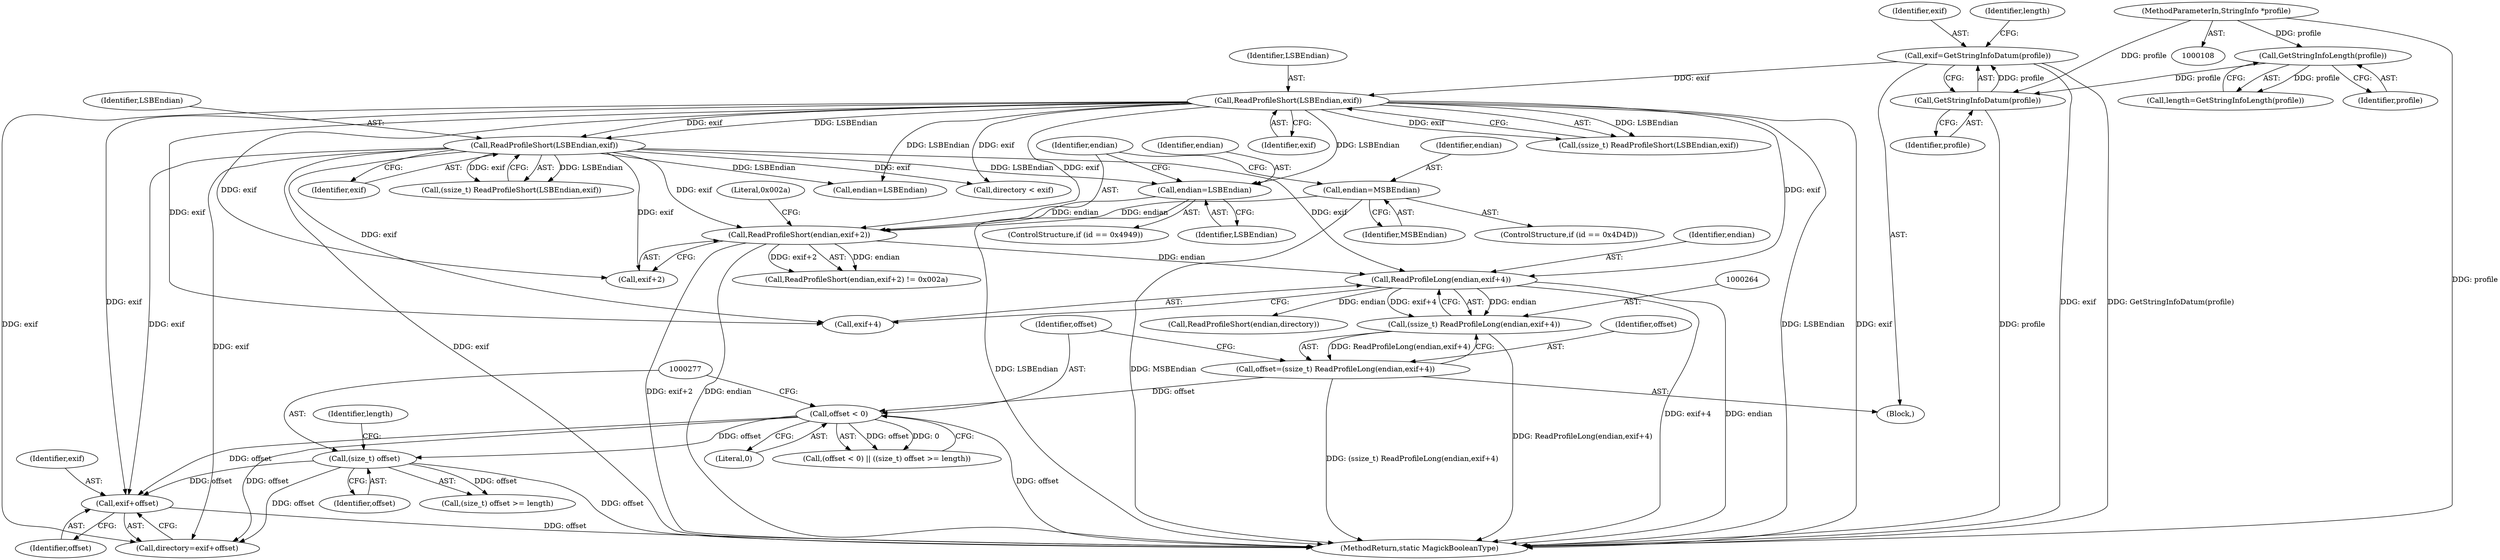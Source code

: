 digraph "0_ImageMagick_6235f1f7a9f7b0f83b197f6cd0073dbb6602d0fb@pointer" {
"1000284" [label="(Call,exif+offset)"];
"1000227" [label="(Call,ReadProfileShort(LSBEndian,exif))"];
"1000145" [label="(Call,ReadProfileShort(LSBEndian,exif))"];
"1000131" [label="(Call,exif=GetStringInfoDatum(profile))"];
"1000133" [label="(Call,GetStringInfoDatum(profile))"];
"1000129" [label="(Call,GetStringInfoLength(profile))"];
"1000110" [label="(MethodParameterIn,StringInfo *profile)"];
"1000276" [label="(Call,(size_t) offset)"];
"1000272" [label="(Call,offset < 0)"];
"1000261" [label="(Call,offset=(ssize_t) ReadProfileLong(endian,exif+4))"];
"1000263" [label="(Call,(ssize_t) ReadProfileLong(endian,exif+4))"];
"1000265" [label="(Call,ReadProfileLong(endian,exif+4))"];
"1000253" [label="(Call,ReadProfileShort(endian,exif+2))"];
"1000237" [label="(Call,endian=LSBEndian)"];
"1000245" [label="(Call,endian=MSBEndian)"];
"1000246" [label="(Identifier,endian)"];
"1000228" [label="(Identifier,LSBEndian)"];
"1000272" [label="(Call,offset < 0)"];
"1000282" [label="(Call,directory=exif+offset)"];
"1000237" [label="(Call,endian=LSBEndian)"];
"1000110" [label="(MethodParameterIn,StringInfo *profile)"];
"1000273" [label="(Identifier,offset)"];
"1000265" [label="(Call,ReadProfileLong(endian,exif+4))"];
"1000227" [label="(Call,ReadProfileShort(LSBEndian,exif))"];
"1000261" [label="(Call,offset=(ssize_t) ReadProfileLong(endian,exif+4))"];
"1000267" [label="(Call,exif+4)"];
"1000253" [label="(Call,ReadProfileShort(endian,exif+2))"];
"1000129" [label="(Call,GetStringInfoLength(profile))"];
"1000284" [label="(Call,exif+offset)"];
"1000266" [label="(Identifier,endian)"];
"1000258" [label="(Literal,0x002a)"];
"1000254" [label="(Identifier,endian)"];
"1000233" [label="(ControlStructure,if (id == 0x4949))"];
"1000239" [label="(Identifier,LSBEndian)"];
"1000147" [label="(Identifier,exif)"];
"1000111" [label="(Block,)"];
"1000275" [label="(Call,(size_t) offset >= length)"];
"1000331" [label="(Call,ReadProfileShort(endian,directory))"];
"1000131" [label="(Call,exif=GetStringInfoDatum(profile))"];
"1000229" [label="(Identifier,exif)"];
"1000133" [label="(Call,GetStringInfoDatum(profile))"];
"1000252" [label="(Call,ReadProfileShort(endian,exif+2) != 0x002a)"];
"1000274" [label="(Literal,0)"];
"1000230" [label="(Call,endian=LSBEndian)"];
"1000134" [label="(Identifier,profile)"];
"1000731" [label="(MethodReturn,static MagickBooleanType)"];
"1000145" [label="(Call,ReadProfileShort(LSBEndian,exif))"];
"1000276" [label="(Call,(size_t) offset)"];
"1000271" [label="(Call,(offset < 0) || ((size_t) offset >= length))"];
"1000238" [label="(Identifier,endian)"];
"1000225" [label="(Call,(ssize_t) ReadProfileShort(LSBEndian,exif))"];
"1000263" [label="(Call,(ssize_t) ReadProfileLong(endian,exif+4))"];
"1000132" [label="(Identifier,exif)"];
"1000241" [label="(ControlStructure,if (id == 0x4D4D))"];
"1000318" [label="(Call,directory < exif)"];
"1000137" [label="(Identifier,length)"];
"1000127" [label="(Call,length=GetStringInfoLength(profile))"];
"1000285" [label="(Identifier,exif)"];
"1000247" [label="(Identifier,MSBEndian)"];
"1000286" [label="(Identifier,offset)"];
"1000255" [label="(Call,exif+2)"];
"1000146" [label="(Identifier,LSBEndian)"];
"1000278" [label="(Identifier,offset)"];
"1000130" [label="(Identifier,profile)"];
"1000143" [label="(Call,(ssize_t) ReadProfileShort(LSBEndian,exif))"];
"1000279" [label="(Identifier,length)"];
"1000245" [label="(Call,endian=MSBEndian)"];
"1000262" [label="(Identifier,offset)"];
"1000284" -> "1000282"  [label="AST: "];
"1000284" -> "1000286"  [label="CFG: "];
"1000285" -> "1000284"  [label="AST: "];
"1000286" -> "1000284"  [label="AST: "];
"1000282" -> "1000284"  [label="CFG: "];
"1000284" -> "1000731"  [label="DDG: offset"];
"1000227" -> "1000284"  [label="DDG: exif"];
"1000145" -> "1000284"  [label="DDG: exif"];
"1000276" -> "1000284"  [label="DDG: offset"];
"1000272" -> "1000284"  [label="DDG: offset"];
"1000227" -> "1000225"  [label="AST: "];
"1000227" -> "1000229"  [label="CFG: "];
"1000228" -> "1000227"  [label="AST: "];
"1000229" -> "1000227"  [label="AST: "];
"1000225" -> "1000227"  [label="CFG: "];
"1000227" -> "1000731"  [label="DDG: exif"];
"1000227" -> "1000225"  [label="DDG: LSBEndian"];
"1000227" -> "1000225"  [label="DDG: exif"];
"1000145" -> "1000227"  [label="DDG: LSBEndian"];
"1000145" -> "1000227"  [label="DDG: exif"];
"1000227" -> "1000230"  [label="DDG: LSBEndian"];
"1000227" -> "1000237"  [label="DDG: LSBEndian"];
"1000227" -> "1000253"  [label="DDG: exif"];
"1000227" -> "1000255"  [label="DDG: exif"];
"1000227" -> "1000265"  [label="DDG: exif"];
"1000227" -> "1000267"  [label="DDG: exif"];
"1000227" -> "1000282"  [label="DDG: exif"];
"1000227" -> "1000318"  [label="DDG: exif"];
"1000145" -> "1000143"  [label="AST: "];
"1000145" -> "1000147"  [label="CFG: "];
"1000146" -> "1000145"  [label="AST: "];
"1000147" -> "1000145"  [label="AST: "];
"1000143" -> "1000145"  [label="CFG: "];
"1000145" -> "1000731"  [label="DDG: LSBEndian"];
"1000145" -> "1000731"  [label="DDG: exif"];
"1000145" -> "1000143"  [label="DDG: LSBEndian"];
"1000145" -> "1000143"  [label="DDG: exif"];
"1000131" -> "1000145"  [label="DDG: exif"];
"1000145" -> "1000230"  [label="DDG: LSBEndian"];
"1000145" -> "1000237"  [label="DDG: LSBEndian"];
"1000145" -> "1000253"  [label="DDG: exif"];
"1000145" -> "1000255"  [label="DDG: exif"];
"1000145" -> "1000265"  [label="DDG: exif"];
"1000145" -> "1000267"  [label="DDG: exif"];
"1000145" -> "1000282"  [label="DDG: exif"];
"1000145" -> "1000318"  [label="DDG: exif"];
"1000131" -> "1000111"  [label="AST: "];
"1000131" -> "1000133"  [label="CFG: "];
"1000132" -> "1000131"  [label="AST: "];
"1000133" -> "1000131"  [label="AST: "];
"1000137" -> "1000131"  [label="CFG: "];
"1000131" -> "1000731"  [label="DDG: exif"];
"1000131" -> "1000731"  [label="DDG: GetStringInfoDatum(profile)"];
"1000133" -> "1000131"  [label="DDG: profile"];
"1000133" -> "1000134"  [label="CFG: "];
"1000134" -> "1000133"  [label="AST: "];
"1000133" -> "1000731"  [label="DDG: profile"];
"1000129" -> "1000133"  [label="DDG: profile"];
"1000110" -> "1000133"  [label="DDG: profile"];
"1000129" -> "1000127"  [label="AST: "];
"1000129" -> "1000130"  [label="CFG: "];
"1000130" -> "1000129"  [label="AST: "];
"1000127" -> "1000129"  [label="CFG: "];
"1000129" -> "1000127"  [label="DDG: profile"];
"1000110" -> "1000129"  [label="DDG: profile"];
"1000110" -> "1000108"  [label="AST: "];
"1000110" -> "1000731"  [label="DDG: profile"];
"1000276" -> "1000275"  [label="AST: "];
"1000276" -> "1000278"  [label="CFG: "];
"1000277" -> "1000276"  [label="AST: "];
"1000278" -> "1000276"  [label="AST: "];
"1000279" -> "1000276"  [label="CFG: "];
"1000276" -> "1000731"  [label="DDG: offset"];
"1000276" -> "1000275"  [label="DDG: offset"];
"1000272" -> "1000276"  [label="DDG: offset"];
"1000276" -> "1000282"  [label="DDG: offset"];
"1000272" -> "1000271"  [label="AST: "];
"1000272" -> "1000274"  [label="CFG: "];
"1000273" -> "1000272"  [label="AST: "];
"1000274" -> "1000272"  [label="AST: "];
"1000277" -> "1000272"  [label="CFG: "];
"1000271" -> "1000272"  [label="CFG: "];
"1000272" -> "1000731"  [label="DDG: offset"];
"1000272" -> "1000271"  [label="DDG: offset"];
"1000272" -> "1000271"  [label="DDG: 0"];
"1000261" -> "1000272"  [label="DDG: offset"];
"1000272" -> "1000282"  [label="DDG: offset"];
"1000261" -> "1000111"  [label="AST: "];
"1000261" -> "1000263"  [label="CFG: "];
"1000262" -> "1000261"  [label="AST: "];
"1000263" -> "1000261"  [label="AST: "];
"1000273" -> "1000261"  [label="CFG: "];
"1000261" -> "1000731"  [label="DDG: (ssize_t) ReadProfileLong(endian,exif+4)"];
"1000263" -> "1000261"  [label="DDG: ReadProfileLong(endian,exif+4)"];
"1000263" -> "1000265"  [label="CFG: "];
"1000264" -> "1000263"  [label="AST: "];
"1000265" -> "1000263"  [label="AST: "];
"1000263" -> "1000731"  [label="DDG: ReadProfileLong(endian,exif+4)"];
"1000265" -> "1000263"  [label="DDG: endian"];
"1000265" -> "1000263"  [label="DDG: exif+4"];
"1000265" -> "1000267"  [label="CFG: "];
"1000266" -> "1000265"  [label="AST: "];
"1000267" -> "1000265"  [label="AST: "];
"1000265" -> "1000731"  [label="DDG: exif+4"];
"1000265" -> "1000731"  [label="DDG: endian"];
"1000253" -> "1000265"  [label="DDG: endian"];
"1000265" -> "1000331"  [label="DDG: endian"];
"1000253" -> "1000252"  [label="AST: "];
"1000253" -> "1000255"  [label="CFG: "];
"1000254" -> "1000253"  [label="AST: "];
"1000255" -> "1000253"  [label="AST: "];
"1000258" -> "1000253"  [label="CFG: "];
"1000253" -> "1000731"  [label="DDG: exif+2"];
"1000253" -> "1000731"  [label="DDG: endian"];
"1000253" -> "1000252"  [label="DDG: endian"];
"1000253" -> "1000252"  [label="DDG: exif+2"];
"1000237" -> "1000253"  [label="DDG: endian"];
"1000245" -> "1000253"  [label="DDG: endian"];
"1000237" -> "1000233"  [label="AST: "];
"1000237" -> "1000239"  [label="CFG: "];
"1000238" -> "1000237"  [label="AST: "];
"1000239" -> "1000237"  [label="AST: "];
"1000254" -> "1000237"  [label="CFG: "];
"1000237" -> "1000731"  [label="DDG: LSBEndian"];
"1000245" -> "1000241"  [label="AST: "];
"1000245" -> "1000247"  [label="CFG: "];
"1000246" -> "1000245"  [label="AST: "];
"1000247" -> "1000245"  [label="AST: "];
"1000254" -> "1000245"  [label="CFG: "];
"1000245" -> "1000731"  [label="DDG: MSBEndian"];
}
